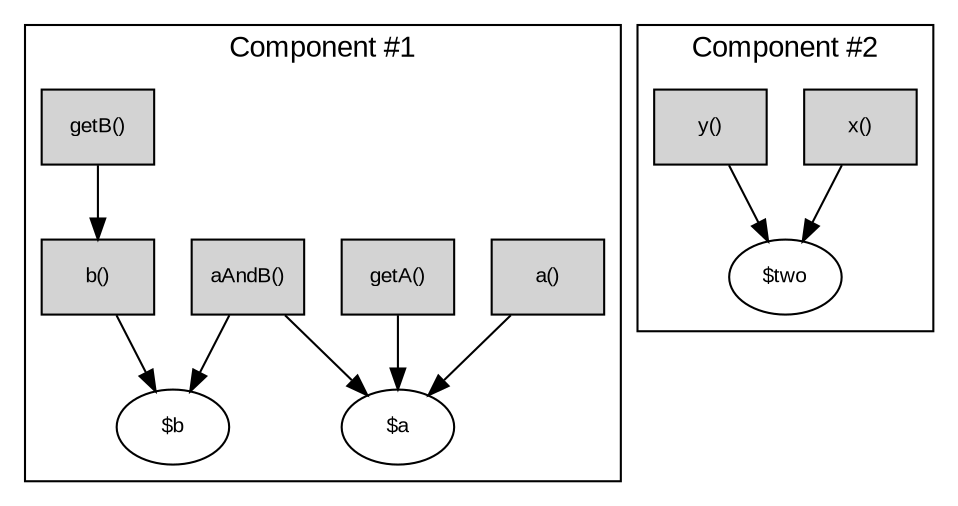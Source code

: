 digraph {
    graph[fontname="Arial"];
    node[fontname="Arial", fontsize=10];
    edge[fontname="Arial", fontsize=10];
    
    subgraph cluster_0 {
        label="Component #1"
        "$a";
        "a()"[shape="box", style="filled", fillcolor="lightgrey"];
        "getA()"[shape="box", style="filled", fillcolor="lightgrey"];
        "$b";    
        "b()"[shape="box", style="filled", fillcolor="lightgrey"];
        "getB()"[shape="box", style="filled", fillcolor="lightgrey"];    
        "aAndB()"[shape="box", style="filled", fillcolor="lightgrey"];
    }

    subgraph cluster_1 {
        label="Component #2"
        "$two";
        "x()"[shape="box", style="filled", fillcolor="lightgrey"];
        "y()"[shape="box", style="filled", fillcolor="lightgrey"];
    }
    
    "a()" -> "$a";
    "getA()" -> "$a";
    "b()" -> "$b";
    "getB()" -> "b()";
    "x()" -> "$two";
    "y()" -> "$two";
    "aAndB()" -> "$a";
    "aAndB()" -> "$b";
}